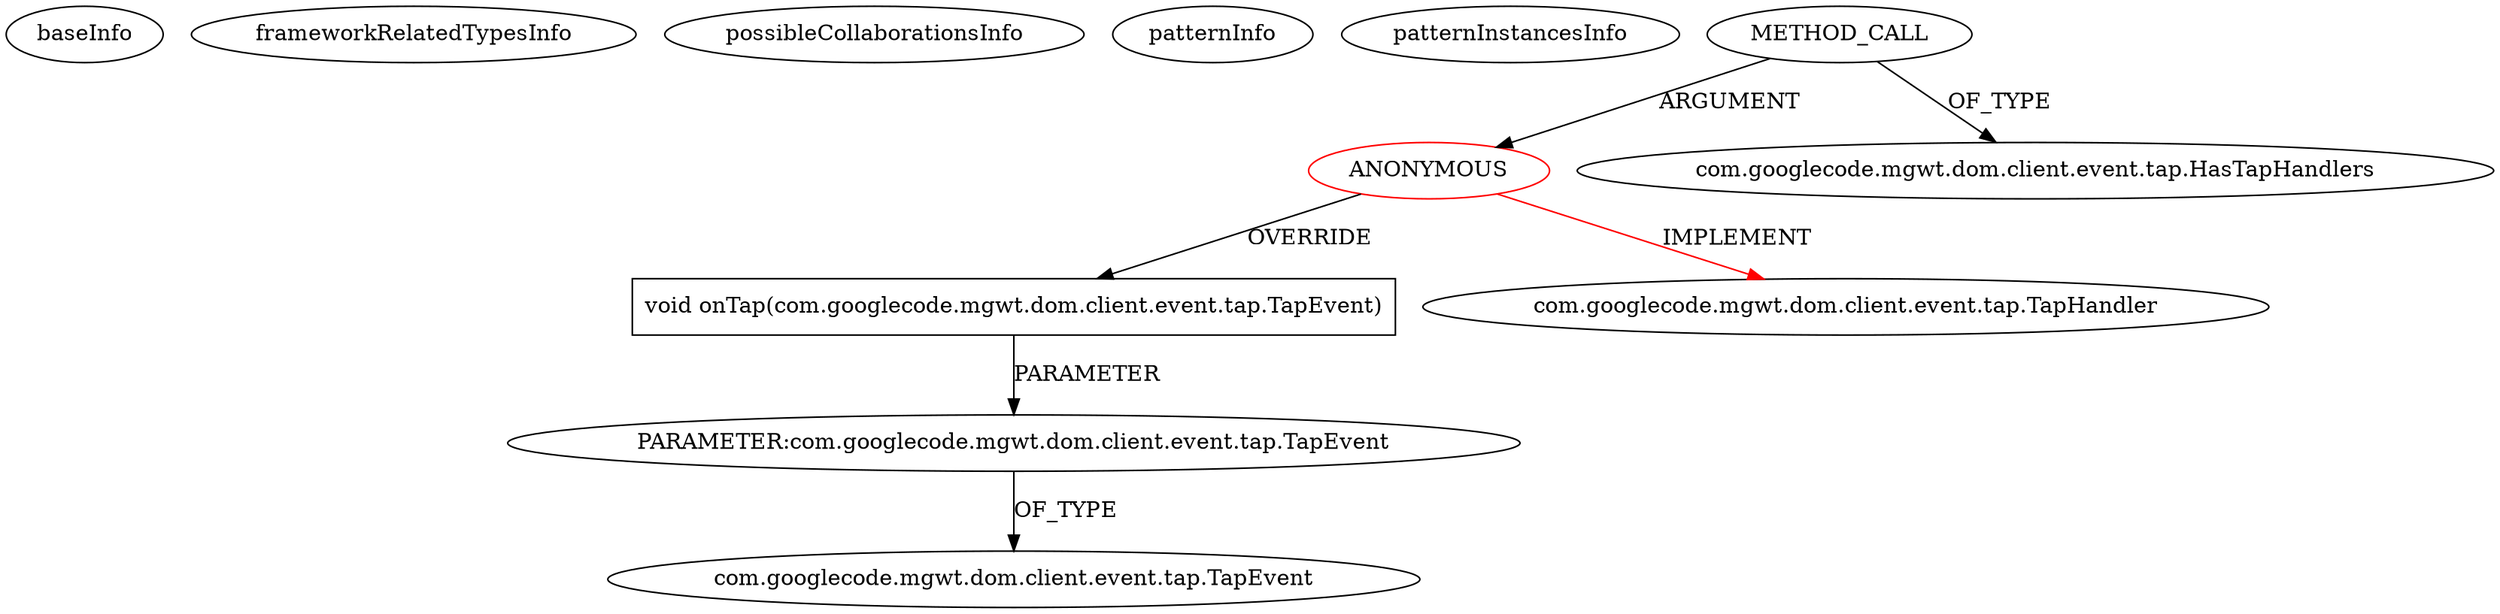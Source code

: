 digraph {
baseInfo[graphId=14,category="pattern",isAnonymous=true,possibleRelation=false]
frameworkRelatedTypesInfo[0="com.googlecode.mgwt.dom.client.event.tap.TapHandler"]
possibleCollaborationsInfo[]
patternInfo[frequency=7.0,patternRootClient=0]
patternInstancesInfo[0="rjdkolb-jozijug_phonegapdemo~/rjdkolb-jozijug_phonegapdemo/jozijug_phonegapdemo-master/src/main/java/org/openrap/jozijug/mgwtphonegap/client/activities/gps/GPSFunctionalityVerfiedActivity.java~void start(com.google.gwt.user.client.ui.AcceptsOneWidget,com.google.web.bindery.event.shared.EventBus)~4402",1="rjdkolb-jozijug_phonegapdemo~/rjdkolb-jozijug_phonegapdemo/jozijug_phonegapdemo-master/src/main/java/org/openrap/jozijug/mgwtphonegap/client/DetailActivity.java~void start(com.google.gwt.user.client.ui.AcceptsOneWidget,com.google.web.bindery.event.shared.EventBus)~4361",2="rjdkolb-jozijug_phonegapdemo~/rjdkolb-jozijug_phonegapdemo/jozijug_phonegapdemo-master/src/main/java/org/openrap/jozijug/mgwtphonegap/client/activities/compass/CompassFunctionalityVerfiedActivity.java~void start(com.google.gwt.user.client.ui.AcceptsOneWidget,com.google.web.bindery.event.shared.EventBus)~4391",3="rjdkolb-jozijug_phonegapdemo~/rjdkolb-jozijug_phonegapdemo/jozijug_phonegapdemo-master/src/main/java/org/openrap/jozijug/mgwtphonegap/client/activities/testphonegap/TestPhoneGapActivity.java~void start(com.google.gwt.user.client.ui.AcceptsOneWidget,com.google.web.bindery.event.shared.EventBus)~4408",4="rjdkolb-jozijug_phonegapdemo~/rjdkolb-jozijug_phonegapdemo/jozijug_phonegapdemo-master/src/main/java/org/openrap/jozijug/mgwtphonegap/client/activities/ShowCaseListActivity.java~void start(com.google.gwt.user.client.ui.AcceptsOneWidget,com.google.web.bindery.event.shared.EventBus)~4382",5="rjdkolb-jozijug_phonegapdemo~/rjdkolb-jozijug_phonegapdemo/jozijug_phonegapdemo-master/src/main/java/org/openrap/jozijug/mgwtphonegap/client/activities/UIActivity.java~void start(com.google.gwt.user.client.ui.AcceptsOneWidget,com.google.web.bindery.event.shared.EventBus)~4372"]
0[label="ANONYMOUS",vertexType="ROOT_ANONYMOUS_DECLARATION",isFrameworkType=false,color=red]
4[label="void onTap(com.googlecode.mgwt.dom.client.event.tap.TapEvent)",vertexType="OVERRIDING_METHOD_DECLARATION",isFrameworkType=false,shape=box]
5[label="PARAMETER:com.googlecode.mgwt.dom.client.event.tap.TapEvent",vertexType="PARAMETER_DECLARATION",isFrameworkType=false]
1[label="com.googlecode.mgwt.dom.client.event.tap.TapHandler",vertexType="FRAMEWORK_INTERFACE_TYPE",isFrameworkType=false]
6[label="com.googlecode.mgwt.dom.client.event.tap.TapEvent",vertexType="FRAMEWORK_CLASS_TYPE",isFrameworkType=false]
2[label="METHOD_CALL",vertexType="OUTSIDE_CALL",isFrameworkType=false]
3[label="com.googlecode.mgwt.dom.client.event.tap.HasTapHandlers",vertexType="FRAMEWORK_INTERFACE_TYPE",isFrameworkType=false]
0->1[label="IMPLEMENT",color=red]
4->5[label="PARAMETER"]
2->0[label="ARGUMENT"]
0->4[label="OVERRIDE"]
2->3[label="OF_TYPE"]
5->6[label="OF_TYPE"]
}
